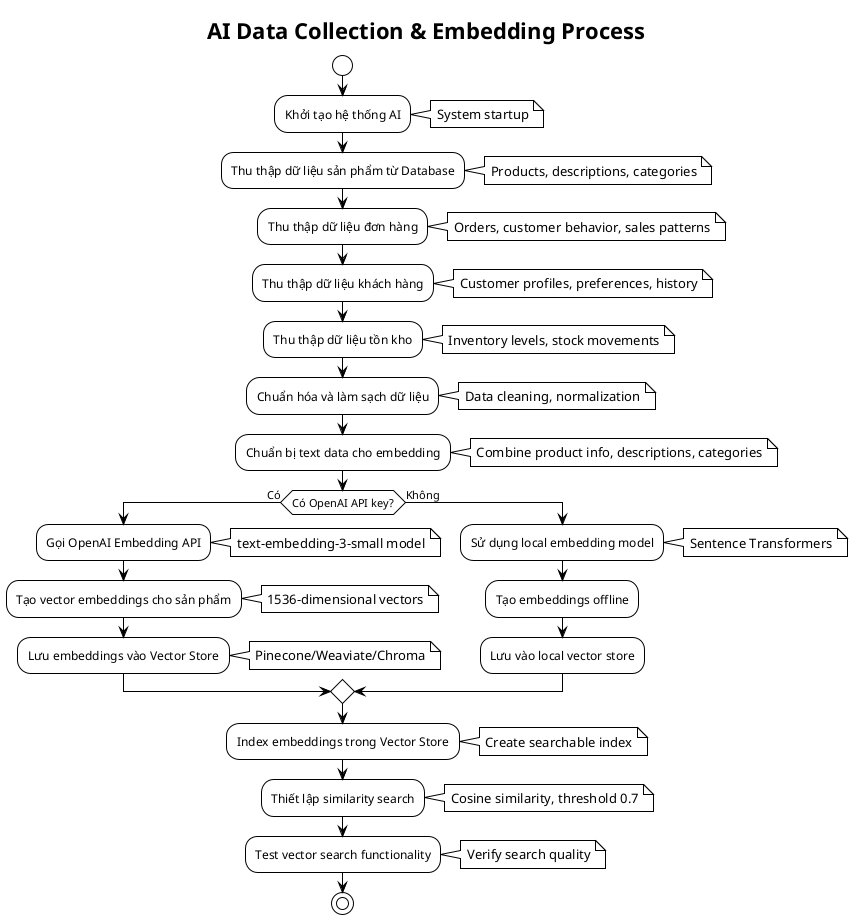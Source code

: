 @startuml AI Data Collection & Embedding Flow
!theme plain
title AI Data Collection & Embedding Process

start

:Khởi tạo hệ thống AI;
note right: System startup

:Thu thập dữ liệu sản phẩm từ Database;
note right: Products, descriptions, categories

:Thu thập dữ liệu đơn hàng;
note right: Orders, customer behavior, sales patterns

:Thu thập dữ liệu khách hàng;
note right: Customer profiles, preferences, history

:Thu thập dữ liệu tồn kho;
note right: Inventory levels, stock movements

:Chuẩn hóa và làm sạch dữ liệu;
note right: Data cleaning, normalization

:Chuẩn bị text data cho embedding;
note right: Combine product info, descriptions, categories

if (Có OpenAI API key?) then (Có)
    :Gọi OpenAI Embedding API;
    note right: text-embedding-3-small model
    
    :Tạo vector embeddings cho sản phẩm;
    note right: 1536-dimensional vectors
    
    :Lưu embeddings vào Vector Store;
    note right: Pinecone/Weaviate/Chroma
    
else (Không)
    :Sử dụng local embedding model;
    note right: Sentence Transformers
    
    :Tạo embeddings offline;
    
    :Lưu vào local vector store;
endif

:Index embeddings trong Vector Store;
note right: Create searchable index

:Thiết lập similarity search;
note right: Cosine similarity, threshold 0.7

:Test vector search functionality;
note right: Verify search quality

stop

@enduml
